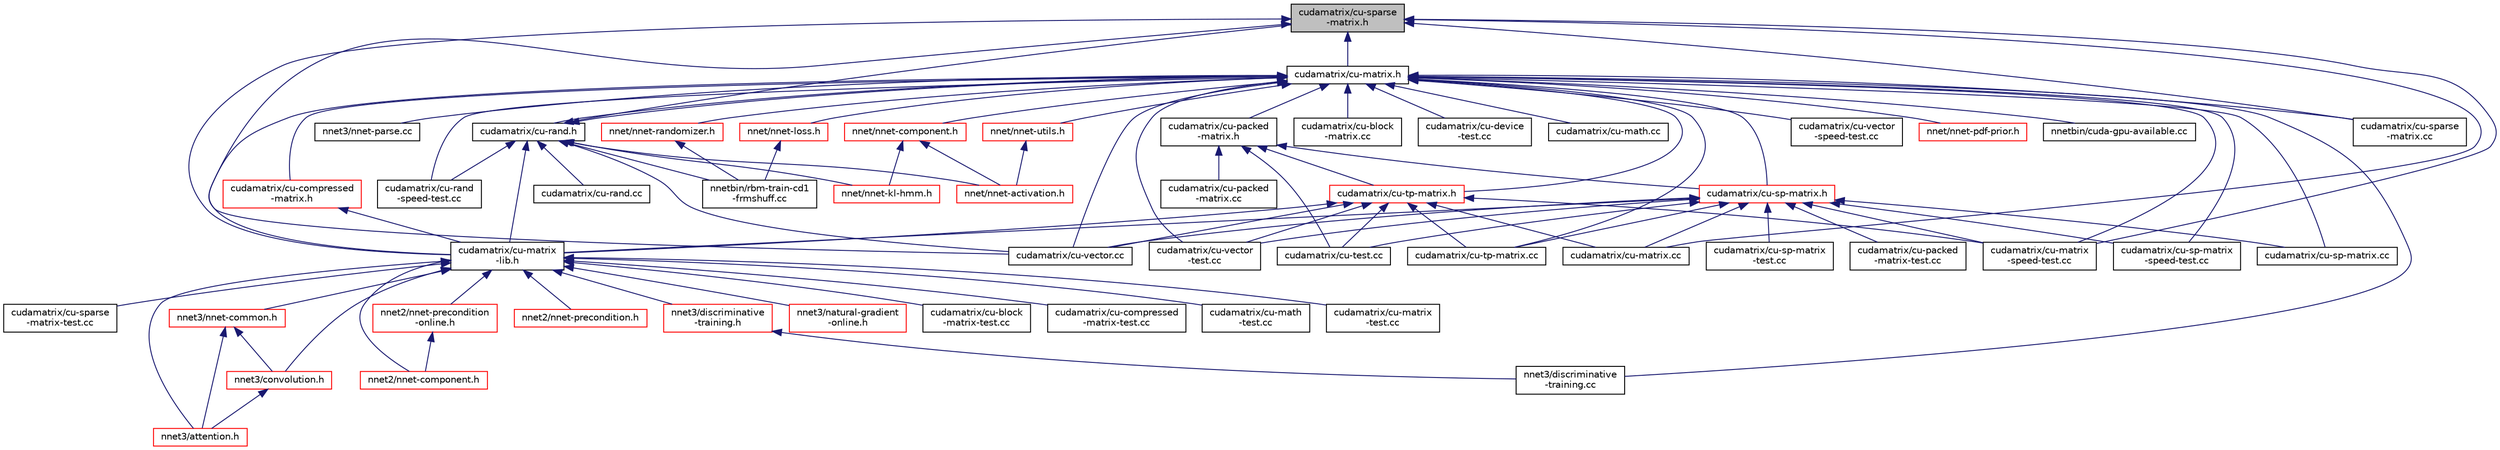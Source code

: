 digraph "cudamatrix/cu-sparse-matrix.h"
{
  edge [fontname="Helvetica",fontsize="10",labelfontname="Helvetica",labelfontsize="10"];
  node [fontname="Helvetica",fontsize="10",shape=record];
  Node47 [label="cudamatrix/cu-sparse\l-matrix.h",height=0.2,width=0.4,color="black", fillcolor="grey75", style="filled", fontcolor="black"];
  Node47 -> Node48 [dir="back",color="midnightblue",fontsize="10",style="solid",fontname="Helvetica"];
  Node48 [label="cudamatrix/cu-matrix.h",height=0.2,width=0.4,color="black", fillcolor="white", style="filled",URL="$cu-matrix_8h.html"];
  Node48 -> Node49 [dir="back",color="midnightblue",fontsize="10",style="solid",fontname="Helvetica"];
  Node49 [label="cudamatrix/cu-matrix\l-lib.h",height=0.2,width=0.4,color="black", fillcolor="white", style="filled",URL="$cu-matrix-lib_8h.html"];
  Node49 -> Node50 [dir="back",color="midnightblue",fontsize="10",style="solid",fontname="Helvetica"];
  Node50 [label="cudamatrix/cu-block\l-matrix-test.cc",height=0.2,width=0.4,color="black", fillcolor="white", style="filled",URL="$cu-block-matrix-test_8cc.html"];
  Node49 -> Node51 [dir="back",color="midnightblue",fontsize="10",style="solid",fontname="Helvetica"];
  Node51 [label="cudamatrix/cu-compressed\l-matrix-test.cc",height=0.2,width=0.4,color="black", fillcolor="white", style="filled",URL="$cu-compressed-matrix-test_8cc.html"];
  Node49 -> Node52 [dir="back",color="midnightblue",fontsize="10",style="solid",fontname="Helvetica"];
  Node52 [label="cudamatrix/cu-math\l-test.cc",height=0.2,width=0.4,color="black", fillcolor="white", style="filled",URL="$cu-math-test_8cc.html"];
  Node49 -> Node53 [dir="back",color="midnightblue",fontsize="10",style="solid",fontname="Helvetica"];
  Node53 [label="cudamatrix/cu-matrix\l-test.cc",height=0.2,width=0.4,color="black", fillcolor="white", style="filled",URL="$cu-matrix-test_8cc.html"];
  Node49 -> Node54 [dir="back",color="midnightblue",fontsize="10",style="solid",fontname="Helvetica"];
  Node54 [label="cudamatrix/cu-sparse\l-matrix-test.cc",height=0.2,width=0.4,color="black", fillcolor="white", style="filled",URL="$cu-sparse-matrix-test_8cc.html"];
  Node49 -> Node55 [dir="back",color="midnightblue",fontsize="10",style="solid",fontname="Helvetica"];
  Node55 [label="nnet3/nnet-common.h",height=0.2,width=0.4,color="red", fillcolor="white", style="filled",URL="$nnet-common_8h.html"];
  Node55 -> Node179 [dir="back",color="midnightblue",fontsize="10",style="solid",fontname="Helvetica"];
  Node179 [label="nnet3/attention.h",height=0.2,width=0.4,color="red", fillcolor="white", style="filled",URL="$attention_8h.html",tooltip="This file contains the lower-level interface for self-attention. "];
  Node55 -> Node182 [dir="back",color="midnightblue",fontsize="10",style="solid",fontname="Helvetica"];
  Node182 [label="nnet3/convolution.h",height=0.2,width=0.4,color="red", fillcolor="white", style="filled",URL="$convolution_8h.html",tooltip="This file contains some fairly low-level utilities for implementing convolutional neural networks and..."];
  Node182 -> Node179 [dir="back",color="midnightblue",fontsize="10",style="solid",fontname="Helvetica"];
  Node49 -> Node186 [dir="back",color="midnightblue",fontsize="10",style="solid",fontname="Helvetica"];
  Node186 [label="nnet2/nnet-component.h",height=0.2,width=0.4,color="red", fillcolor="white", style="filled",URL="$_2nnet-component_8h.html"];
  Node49 -> Node290 [dir="back",color="midnightblue",fontsize="10",style="solid",fontname="Helvetica"];
  Node290 [label="nnet2/nnet-precondition\l-online.h",height=0.2,width=0.4,color="red", fillcolor="white", style="filled",URL="$nnet-precondition-online_8h.html"];
  Node290 -> Node186 [dir="back",color="midnightblue",fontsize="10",style="solid",fontname="Helvetica"];
  Node49 -> Node293 [dir="back",color="midnightblue",fontsize="10",style="solid",fontname="Helvetica"];
  Node293 [label="nnet2/nnet-precondition.h",height=0.2,width=0.4,color="red", fillcolor="white", style="filled",URL="$nnet-precondition_8h.html"];
  Node49 -> Node179 [dir="back",color="midnightblue",fontsize="10",style="solid",fontname="Helvetica"];
  Node49 -> Node182 [dir="back",color="midnightblue",fontsize="10",style="solid",fontname="Helvetica"];
  Node49 -> Node296 [dir="back",color="midnightblue",fontsize="10",style="solid",fontname="Helvetica"];
  Node296 [label="nnet3/discriminative\l-training.h",height=0.2,width=0.4,color="red", fillcolor="white", style="filled",URL="$discriminative-training_8h.html"];
  Node296 -> Node297 [dir="back",color="midnightblue",fontsize="10",style="solid",fontname="Helvetica"];
  Node297 [label="nnet3/discriminative\l-training.cc",height=0.2,width=0.4,color="black", fillcolor="white", style="filled",URL="$discriminative-training_8cc.html"];
  Node49 -> Node298 [dir="back",color="midnightblue",fontsize="10",style="solid",fontname="Helvetica"];
  Node298 [label="nnet3/natural-gradient\l-online.h",height=0.2,width=0.4,color="red", fillcolor="white", style="filled",URL="$natural-gradient-online_8h.html"];
  Node48 -> Node301 [dir="back",color="midnightblue",fontsize="10",style="solid",fontname="Helvetica"];
  Node301 [label="cudamatrix/cu-rand.h",height=0.2,width=0.4,color="black", fillcolor="white", style="filled",URL="$cu-rand_8h.html"];
  Node301 -> Node48 [dir="back",color="midnightblue",fontsize="10",style="solid",fontname="Helvetica"];
  Node301 -> Node47 [dir="back",color="midnightblue",fontsize="10",style="solid",fontname="Helvetica"];
  Node301 -> Node49 [dir="back",color="midnightblue",fontsize="10",style="solid",fontname="Helvetica"];
  Node301 -> Node302 [dir="back",color="midnightblue",fontsize="10",style="solid",fontname="Helvetica"];
  Node302 [label="cudamatrix/cu-rand\l-speed-test.cc",height=0.2,width=0.4,color="black", fillcolor="white", style="filled",URL="$cu-rand-speed-test_8cc.html"];
  Node301 -> Node303 [dir="back",color="midnightblue",fontsize="10",style="solid",fontname="Helvetica"];
  Node303 [label="cudamatrix/cu-rand.cc",height=0.2,width=0.4,color="black", fillcolor="white", style="filled",URL="$cu-rand_8cc.html"];
  Node301 -> Node304 [dir="back",color="midnightblue",fontsize="10",style="solid",fontname="Helvetica"];
  Node304 [label="cudamatrix/cu-vector.cc",height=0.2,width=0.4,color="black", fillcolor="white", style="filled",URL="$cu-vector_8cc.html"];
  Node301 -> Node305 [dir="back",color="midnightblue",fontsize="10",style="solid",fontname="Helvetica"];
  Node305 [label="nnet/nnet-activation.h",height=0.2,width=0.4,color="red", fillcolor="white", style="filled",URL="$nnet-activation_8h.html"];
  Node301 -> Node311 [dir="back",color="midnightblue",fontsize="10",style="solid",fontname="Helvetica"];
  Node311 [label="nnet/nnet-kl-hmm.h",height=0.2,width=0.4,color="red", fillcolor="white", style="filled",URL="$nnet-kl-hmm_8h.html"];
  Node301 -> Node312 [dir="back",color="midnightblue",fontsize="10",style="solid",fontname="Helvetica"];
  Node312 [label="nnetbin/rbm-train-cd1\l-frmshuff.cc",height=0.2,width=0.4,color="black", fillcolor="white", style="filled",URL="$rbm-train-cd1-frmshuff_8cc.html"];
  Node48 -> Node313 [dir="back",color="midnightblue",fontsize="10",style="solid",fontname="Helvetica"];
  Node313 [label="cudamatrix/cu-packed\l-matrix.h",height=0.2,width=0.4,color="black", fillcolor="white", style="filled",URL="$cu-packed-matrix_8h.html"];
  Node313 -> Node314 [dir="back",color="midnightblue",fontsize="10",style="solid",fontname="Helvetica"];
  Node314 [label="cudamatrix/cu-sp-matrix.h",height=0.2,width=0.4,color="red", fillcolor="white", style="filled",URL="$cu-sp-matrix_8h.html"];
  Node314 -> Node49 [dir="back",color="midnightblue",fontsize="10",style="solid",fontname="Helvetica"];
  Node314 -> Node315 [dir="back",color="midnightblue",fontsize="10",style="solid",fontname="Helvetica"];
  Node315 [label="cudamatrix/cu-matrix\l-speed-test.cc",height=0.2,width=0.4,color="black", fillcolor="white", style="filled",URL="$cu-matrix-speed-test_8cc.html"];
  Node314 -> Node316 [dir="back",color="midnightblue",fontsize="10",style="solid",fontname="Helvetica"];
  Node316 [label="cudamatrix/cu-matrix.cc",height=0.2,width=0.4,color="black", fillcolor="white", style="filled",URL="$cu-matrix_8cc.html"];
  Node314 -> Node317 [dir="back",color="midnightblue",fontsize="10",style="solid",fontname="Helvetica"];
  Node317 [label="cudamatrix/cu-packed\l-matrix-test.cc",height=0.2,width=0.4,color="black", fillcolor="white", style="filled",URL="$cu-packed-matrix-test_8cc.html"];
  Node314 -> Node318 [dir="back",color="midnightblue",fontsize="10",style="solid",fontname="Helvetica"];
  Node318 [label="cudamatrix/cu-sp-matrix\l-speed-test.cc",height=0.2,width=0.4,color="black", fillcolor="white", style="filled",URL="$cu-sp-matrix-speed-test_8cc.html"];
  Node314 -> Node319 [dir="back",color="midnightblue",fontsize="10",style="solid",fontname="Helvetica"];
  Node319 [label="cudamatrix/cu-sp-matrix\l-test.cc",height=0.2,width=0.4,color="black", fillcolor="white", style="filled",URL="$cu-sp-matrix-test_8cc.html"];
  Node314 -> Node320 [dir="back",color="midnightblue",fontsize="10",style="solid",fontname="Helvetica"];
  Node320 [label="cudamatrix/cu-sp-matrix.cc",height=0.2,width=0.4,color="black", fillcolor="white", style="filled",URL="$cu-sp-matrix_8cc.html"];
  Node314 -> Node321 [dir="back",color="midnightblue",fontsize="10",style="solid",fontname="Helvetica"];
  Node321 [label="cudamatrix/cu-test.cc",height=0.2,width=0.4,color="black", fillcolor="white", style="filled",URL="$cu-test_8cc.html"];
  Node314 -> Node323 [dir="back",color="midnightblue",fontsize="10",style="solid",fontname="Helvetica"];
  Node323 [label="cudamatrix/cu-tp-matrix.cc",height=0.2,width=0.4,color="black", fillcolor="white", style="filled",URL="$cu-tp-matrix_8cc.html"];
  Node314 -> Node324 [dir="back",color="midnightblue",fontsize="10",style="solid",fontname="Helvetica"];
  Node324 [label="cudamatrix/cu-vector\l-test.cc",height=0.2,width=0.4,color="black", fillcolor="white", style="filled",URL="$cu-vector-test_8cc.html"];
  Node314 -> Node304 [dir="back",color="midnightblue",fontsize="10",style="solid",fontname="Helvetica"];
  Node313 -> Node325 [dir="back",color="midnightblue",fontsize="10",style="solid",fontname="Helvetica"];
  Node325 [label="cudamatrix/cu-tp-matrix.h",height=0.2,width=0.4,color="red", fillcolor="white", style="filled",URL="$cu-tp-matrix_8h.html"];
  Node325 -> Node49 [dir="back",color="midnightblue",fontsize="10",style="solid",fontname="Helvetica"];
  Node325 -> Node315 [dir="back",color="midnightblue",fontsize="10",style="solid",fontname="Helvetica"];
  Node325 -> Node316 [dir="back",color="midnightblue",fontsize="10",style="solid",fontname="Helvetica"];
  Node325 -> Node321 [dir="back",color="midnightblue",fontsize="10",style="solid",fontname="Helvetica"];
  Node325 -> Node323 [dir="back",color="midnightblue",fontsize="10",style="solid",fontname="Helvetica"];
  Node325 -> Node324 [dir="back",color="midnightblue",fontsize="10",style="solid",fontname="Helvetica"];
  Node325 -> Node304 [dir="back",color="midnightblue",fontsize="10",style="solid",fontname="Helvetica"];
  Node313 -> Node326 [dir="back",color="midnightblue",fontsize="10",style="solid",fontname="Helvetica"];
  Node326 [label="cudamatrix/cu-packed\l-matrix.cc",height=0.2,width=0.4,color="black", fillcolor="white", style="filled",URL="$cu-packed-matrix_8cc.html"];
  Node313 -> Node321 [dir="back",color="midnightblue",fontsize="10",style="solid",fontname="Helvetica"];
  Node48 -> Node314 [dir="back",color="midnightblue",fontsize="10",style="solid",fontname="Helvetica"];
  Node48 -> Node325 [dir="back",color="midnightblue",fontsize="10",style="solid",fontname="Helvetica"];
  Node48 -> Node327 [dir="back",color="midnightblue",fontsize="10",style="solid",fontname="Helvetica"];
  Node327 [label="cudamatrix/cu-compressed\l-matrix.h",height=0.2,width=0.4,color="red", fillcolor="white", style="filled",URL="$cu-compressed-matrix_8h.html"];
  Node327 -> Node49 [dir="back",color="midnightblue",fontsize="10",style="solid",fontname="Helvetica"];
  Node48 -> Node329 [dir="back",color="midnightblue",fontsize="10",style="solid",fontname="Helvetica"];
  Node329 [label="cudamatrix/cu-block\l-matrix.cc",height=0.2,width=0.4,color="black", fillcolor="white", style="filled",URL="$cu-block-matrix_8cc.html"];
  Node48 -> Node330 [dir="back",color="midnightblue",fontsize="10",style="solid",fontname="Helvetica"];
  Node330 [label="cudamatrix/cu-device\l-test.cc",height=0.2,width=0.4,color="black", fillcolor="white", style="filled",URL="$cu-device-test_8cc.html"];
  Node48 -> Node331 [dir="back",color="midnightblue",fontsize="10",style="solid",fontname="Helvetica"];
  Node331 [label="cudamatrix/cu-math.cc",height=0.2,width=0.4,color="black", fillcolor="white", style="filled",URL="$cu-math_8cc.html"];
  Node48 -> Node315 [dir="back",color="midnightblue",fontsize="10",style="solid",fontname="Helvetica"];
  Node48 -> Node302 [dir="back",color="midnightblue",fontsize="10",style="solid",fontname="Helvetica"];
  Node48 -> Node318 [dir="back",color="midnightblue",fontsize="10",style="solid",fontname="Helvetica"];
  Node48 -> Node320 [dir="back",color="midnightblue",fontsize="10",style="solid",fontname="Helvetica"];
  Node48 -> Node332 [dir="back",color="midnightblue",fontsize="10",style="solid",fontname="Helvetica"];
  Node332 [label="cudamatrix/cu-sparse\l-matrix.cc",height=0.2,width=0.4,color="black", fillcolor="white", style="filled",URL="$cu-sparse-matrix_8cc.html"];
  Node48 -> Node323 [dir="back",color="midnightblue",fontsize="10",style="solid",fontname="Helvetica"];
  Node48 -> Node333 [dir="back",color="midnightblue",fontsize="10",style="solid",fontname="Helvetica"];
  Node333 [label="cudamatrix/cu-vector\l-speed-test.cc",height=0.2,width=0.4,color="black", fillcolor="white", style="filled",URL="$cu-vector-speed-test_8cc.html"];
  Node48 -> Node324 [dir="back",color="midnightblue",fontsize="10",style="solid",fontname="Helvetica"];
  Node48 -> Node304 [dir="back",color="midnightblue",fontsize="10",style="solid",fontname="Helvetica"];
  Node48 -> Node334 [dir="back",color="midnightblue",fontsize="10",style="solid",fontname="Helvetica"];
  Node334 [label="nnet/nnet-component.h",height=0.2,width=0.4,color="red", fillcolor="white", style="filled",URL="$nnet-component_8h.html"];
  Node334 -> Node305 [dir="back",color="midnightblue",fontsize="10",style="solid",fontname="Helvetica"];
  Node334 -> Node311 [dir="back",color="midnightblue",fontsize="10",style="solid",fontname="Helvetica"];
  Node48 -> Node372 [dir="back",color="midnightblue",fontsize="10",style="solid",fontname="Helvetica"];
  Node372 [label="nnet/nnet-utils.h",height=0.2,width=0.4,color="red", fillcolor="white", style="filled",URL="$nnet-utils_8h.html"];
  Node372 -> Node305 [dir="back",color="midnightblue",fontsize="10",style="solid",fontname="Helvetica"];
  Node48 -> Node375 [dir="back",color="midnightblue",fontsize="10",style="solid",fontname="Helvetica"];
  Node375 [label="nnet/nnet-loss.h",height=0.2,width=0.4,color="red", fillcolor="white", style="filled",URL="$nnet-loss_8h.html"];
  Node375 -> Node312 [dir="back",color="midnightblue",fontsize="10",style="solid",fontname="Helvetica"];
  Node48 -> Node376 [dir="back",color="midnightblue",fontsize="10",style="solid",fontname="Helvetica"];
  Node376 [label="nnet/nnet-pdf-prior.h",height=0.2,width=0.4,color="red", fillcolor="white", style="filled",URL="$nnet-pdf-prior_8h.html"];
  Node48 -> Node378 [dir="back",color="midnightblue",fontsize="10",style="solid",fontname="Helvetica"];
  Node378 [label="nnet/nnet-randomizer.h",height=0.2,width=0.4,color="red", fillcolor="white", style="filled",URL="$nnet-randomizer_8h.html"];
  Node378 -> Node312 [dir="back",color="midnightblue",fontsize="10",style="solid",fontname="Helvetica"];
  Node48 -> Node381 [dir="back",color="midnightblue",fontsize="10",style="solid",fontname="Helvetica"];
  Node381 [label="nnetbin/cuda-gpu-available.cc",height=0.2,width=0.4,color="black", fillcolor="white", style="filled",URL="$cuda-gpu-available_8cc.html"];
  Node48 -> Node297 [dir="back",color="midnightblue",fontsize="10",style="solid",fontname="Helvetica"];
  Node48 -> Node382 [dir="back",color="midnightblue",fontsize="10",style="solid",fontname="Helvetica"];
  Node382 [label="nnet3/nnet-parse.cc",height=0.2,width=0.4,color="black", fillcolor="white", style="filled",URL="$nnet-parse_8cc.html"];
  Node47 -> Node49 [dir="back",color="midnightblue",fontsize="10",style="solid",fontname="Helvetica"];
  Node47 -> Node315 [dir="back",color="midnightblue",fontsize="10",style="solid",fontname="Helvetica"];
  Node47 -> Node316 [dir="back",color="midnightblue",fontsize="10",style="solid",fontname="Helvetica"];
  Node47 -> Node332 [dir="back",color="midnightblue",fontsize="10",style="solid",fontname="Helvetica"];
  Node47 -> Node304 [dir="back",color="midnightblue",fontsize="10",style="solid",fontname="Helvetica"];
}
